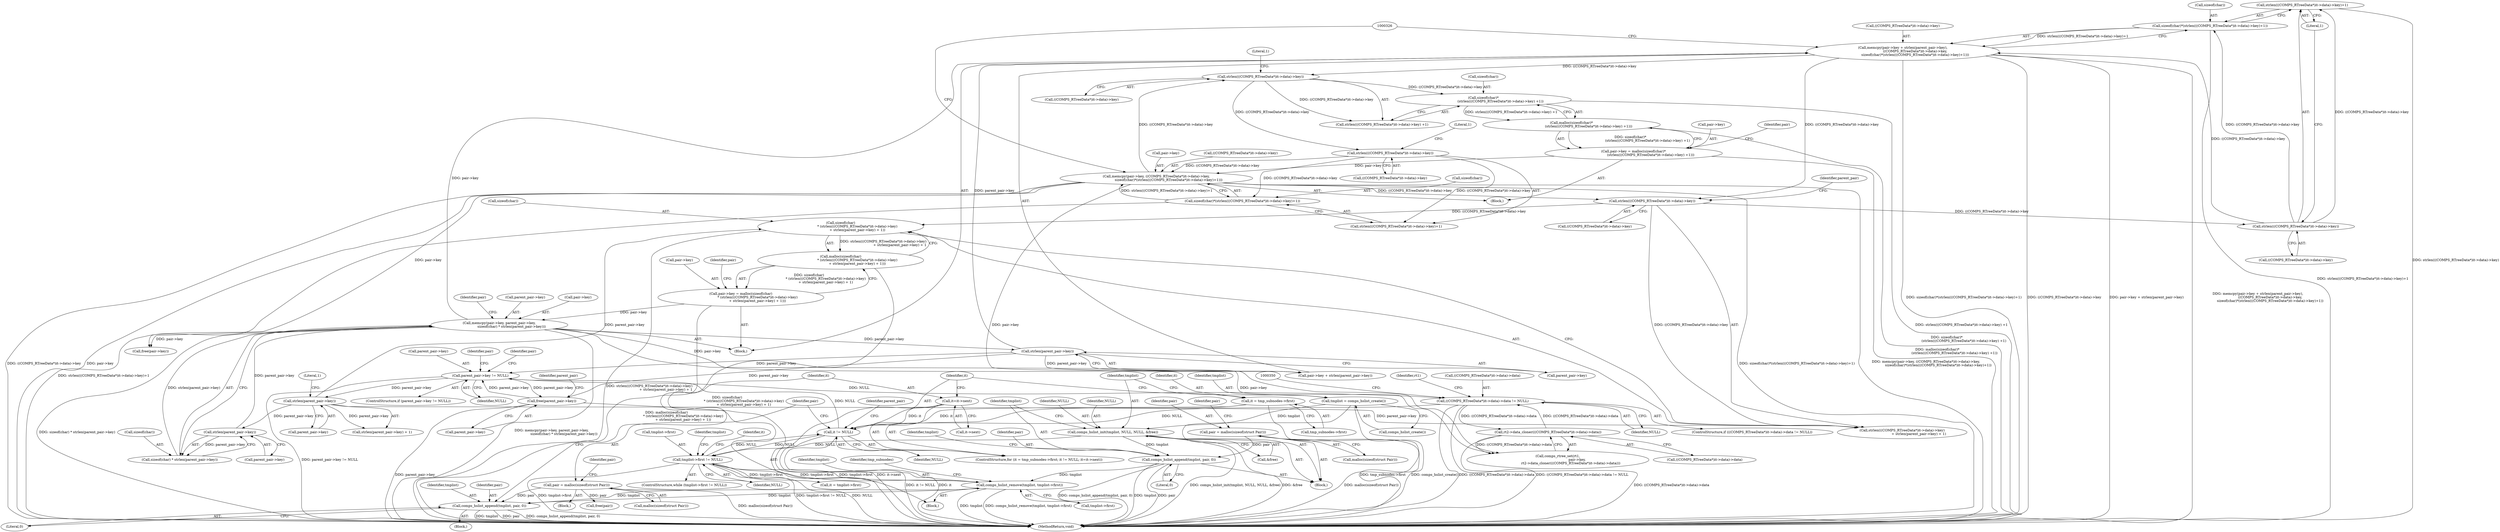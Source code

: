 digraph "0_libcomps_e3a5d056633677959ad924a51758876d415e7046_2@API" {
"1000268" [label="(Call,strlen(((COMPS_RTreeData*)it->data)->key)+1)"];
"1000269" [label="(Call,strlen(((COMPS_RTreeData*)it->data)->key))"];
"1000221" [label="(Call,strlen(((COMPS_RTreeData*)it->data)->key))"];
"1000249" [label="(Call,memcpy(pair->key + strlen(parent_pair->key),\n                       ((COMPS_RTreeData*)it->data)->key,\n                       sizeof(char)*(strlen(((COMPS_RTreeData*)it->data)->key)+1)))"];
"1000235" [label="(Call,memcpy(pair->key, parent_pair->key,\n                       sizeof(char) * strlen(parent_pair->key)))"];
"1000212" [label="(Call,pair->key = malloc(sizeof(char)\n                               * (strlen(((COMPS_RTreeData*)it->data)->key)\n                               + strlen(parent_pair->key) + 1)))"];
"1000216" [label="(Call,malloc(sizeof(char)\n                               * (strlen(((COMPS_RTreeData*)it->data)->key)\n                               + strlen(parent_pair->key) + 1)))"];
"1000217" [label="(Call,sizeof(char)\n                               * (strlen(((COMPS_RTreeData*)it->data)->key)\n                               + strlen(parent_pair->key) + 1))"];
"1000230" [label="(Call,strlen(parent_pair->key))"];
"1000206" [label="(Call,parent_pair->key != NULL)"];
"1000369" [label="(Call,free(parent_pair->key))"];
"1000254" [label="(Call,strlen(parent_pair->key))"];
"1000180" [label="(Call,it != NULL)"];
"1000183" [label="(Call,it=it->next)"];
"1000175" [label="(Call,it = tmp_subnodes->first)"];
"1000323" [label="(Call,((COMPS_RTreeData*)it->data)->data != NULL)"];
"1000338" [label="(Call,rt2->data_cloner(((COMPS_RTreeData*)it->data)->data))"];
"1000140" [label="(Call,tmplist->first != NULL)"];
"1000151" [label="(Call,comps_hslist_remove(tmplist, tmplist->first))"];
"1000357" [label="(Call,comps_hslist_append(tmplist, pair, 0))"];
"1000189" [label="(Call,pair = malloc(sizeof(struct Pair)))"];
"1000135" [label="(Call,comps_hslist_append(tmplist, pair, 0))"];
"1000129" [label="(Call,comps_hslist_init(tmplist, NULL, NULL, &free))"];
"1000126" [label="(Call,tmplist = comps_hslist_create())"];
"1000109" [label="(Call,pair = malloc(sizeof(struct Pair)))"];
"1000245" [label="(Call,strlen(parent_pair->key))"];
"1000242" [label="(Call,sizeof(char) * strlen(parent_pair->key))"];
"1000265" [label="(Call,sizeof(char)*(strlen(((COMPS_RTreeData*)it->data)->key)+1))"];
"1000298" [label="(Call,memcpy(pair->key, ((COMPS_RTreeData*)it->data)->key,\n                       sizeof(char)*(strlen(((COMPS_RTreeData*)it->data)->key)+1)))"];
"1000280" [label="(Call,pair->key = malloc(sizeof(char)*\n                                (strlen(((COMPS_RTreeData*)it->data)->key) +1)))"];
"1000284" [label="(Call,malloc(sizeof(char)*\n                                (strlen(((COMPS_RTreeData*)it->data)->key) +1)))"];
"1000285" [label="(Call,sizeof(char)*\n                                (strlen(((COMPS_RTreeData*)it->data)->key) +1))"];
"1000289" [label="(Call,strlen(((COMPS_RTreeData*)it->data)->key))"];
"1000313" [label="(Call,strlen(((COMPS_RTreeData*)it->data)->key))"];
"1000309" [label="(Call,sizeof(char)*(strlen(((COMPS_RTreeData*)it->data)->key)+1))"];
"1000104" [label="(Block,)"];
"1000110" [label="(Identifier,pair)"];
"1000281" [label="(Call,pair->key)"];
"1000270" [label="(Call,((COMPS_RTreeData*)it->data)->key)"];
"1000234" [label="(Literal,1)"];
"1000130" [label="(Identifier,tmplist)"];
"1000132" [label="(Identifier,NULL)"];
"1000268" [label="(Call,strlen(((COMPS_RTreeData*)it->data)->key)+1)"];
"1000180" [label="(Call,it != NULL)"];
"1000196" [label="(Identifier,pair)"];
"1000314" [label="(Call,((COMPS_RTreeData*)it->data)->key)"];
"1000242" [label="(Call,sizeof(char) * strlen(parent_pair->key))"];
"1000116" [label="(Identifier,pair)"];
"1000175" [label="(Call,it = tmp_subnodes->first)"];
"1000334" [label="(Identifier,rt1)"];
"1000378" [label="(MethodReturn,void)"];
"1000176" [label="(Identifier,it)"];
"1000131" [label="(Identifier,NULL)"];
"1000137" [label="(Identifier,pair)"];
"1000280" [label="(Call,pair->key = malloc(sizeof(char)*\n                                (strlen(((COMPS_RTreeData*)it->data)->key) +1)))"];
"1000212" [label="(Call,pair->key = malloc(sizeof(char)\n                               * (strlen(((COMPS_RTreeData*)it->data)->key)\n                               + strlen(parent_pair->key) + 1)))"];
"1000188" [label="(Block,)"];
"1000181" [label="(Identifier,it)"];
"1000321" [label="(Literal,1)"];
"1000285" [label="(Call,sizeof(char)*\n                                (strlen(((COMPS_RTreeData*)it->data)->key) +1))"];
"1000377" [label="(Identifier,tmplist)"];
"1000182" [label="(Identifier,NULL)"];
"1000152" [label="(Identifier,tmplist)"];
"1000246" [label="(Call,parent_pair->key)"];
"1000243" [label="(Call,sizeof(char))"];
"1000367" [label="(Call,free(pair))"];
"1000309" [label="(Call,sizeof(char)*(strlen(((COMPS_RTreeData*)it->data)->key)+1))"];
"1000331" [label="(Identifier,NULL)"];
"1000207" [label="(Call,parent_pair->key)"];
"1000222" [label="(Call,((COMPS_RTreeData*)it->data)->key)"];
"1000279" [label="(Block,)"];
"1000289" [label="(Call,strlen(((COMPS_RTreeData*)it->data)->key))"];
"1000126" [label="(Call,tmplist = comps_hslist_create())"];
"1000151" [label="(Call,comps_hslist_remove(tmplist, tmplist->first))"];
"1000313" [label="(Call,strlen(((COMPS_RTreeData*)it->data)->key))"];
"1000216" [label="(Call,malloc(sizeof(char)\n                               * (strlen(((COMPS_RTreeData*)it->data)->key)\n                               + strlen(parent_pair->key) + 1)))"];
"1000360" [label="(Literal,0)"];
"1000147" [label="(Identifier,it)"];
"1000239" [label="(Call,parent_pair->key)"];
"1000145" [label="(Block,)"];
"1000177" [label="(Call,tmp_subnodes->first)"];
"1000359" [label="(Identifier,pair)"];
"1000146" [label="(Call,it = tmplist->first)"];
"1000357" [label="(Call,comps_hslist_append(tmplist, pair, 0))"];
"1000220" [label="(Call,strlen(((COMPS_RTreeData*)it->data)->key)\n                               + strlen(parent_pair->key) + 1)"];
"1000356" [label="(Block,)"];
"1000286" [label="(Call,sizeof(char))"];
"1000111" [label="(Call,malloc(sizeof(struct Pair)))"];
"1000269" [label="(Call,strlen(((COMPS_RTreeData*)it->data)->key))"];
"1000133" [label="(Call,&free)"];
"1000312" [label="(Call,strlen(((COMPS_RTreeData*)it->data)->key)+1)"];
"1000370" [label="(Call,parent_pair->key)"];
"1000139" [label="(ControlStructure,while (tmplist->first != NULL))"];
"1000338" [label="(Call,rt2->data_cloner(((COMPS_RTreeData*)it->data)->data))"];
"1000374" [label="(Identifier,parent_pair)"];
"1000250" [label="(Call,pair->key + strlen(parent_pair->key))"];
"1000297" [label="(Literal,1)"];
"1000191" [label="(Call,malloc(sizeof(struct Pair)))"];
"1000333" [label="(Call,comps_rtree_set(rt1,\n                                    pair->key,\n                        rt2->data_cloner(((COMPS_RTreeData*)it->data)->data)))"];
"1000206" [label="(Call,parent_pair->key != NULL)"];
"1000153" [label="(Call,tmplist->first)"];
"1000236" [label="(Call,pair->key)"];
"1000277" [label="(Literal,1)"];
"1000230" [label="(Call,strlen(parent_pair->key))"];
"1000282" [label="(Identifier,pair)"];
"1000363" [label="(Call,free(pair->key))"];
"1000232" [label="(Identifier,parent_pair)"];
"1000358" [label="(Identifier,tmplist)"];
"1000218" [label="(Call,sizeof(char))"];
"1000221" [label="(Call,strlen(((COMPS_RTreeData*)it->data)->key))"];
"1000140" [label="(Call,tmplist->first != NULL)"];
"1000245" [label="(Call,strlen(parent_pair->key))"];
"1000324" [label="(Call,((COMPS_RTreeData*)it->data)->data)"];
"1000266" [label="(Call,sizeof(char))"];
"1000235" [label="(Call,memcpy(pair->key, parent_pair->key,\n                       sizeof(char) * strlen(parent_pair->key)))"];
"1000371" [label="(Identifier,parent_pair)"];
"1000129" [label="(Call,comps_hslist_init(tmplist, NULL, NULL, &free))"];
"1000135" [label="(Call,comps_hslist_append(tmplist, pair, 0))"];
"1000214" [label="(Identifier,pair)"];
"1000136" [label="(Identifier,tmplist)"];
"1000369" [label="(Call,free(parent_pair->key))"];
"1000249" [label="(Call,memcpy(pair->key + strlen(parent_pair->key),\n                       ((COMPS_RTreeData*)it->data)->key,\n                       sizeof(char)*(strlen(((COMPS_RTreeData*)it->data)->key)+1)))"];
"1000144" [label="(Identifier,NULL)"];
"1000184" [label="(Identifier,it)"];
"1000229" [label="(Call,strlen(parent_pair->key) + 1)"];
"1000339" [label="(Call,((COMPS_RTreeData*)it->data)->data)"];
"1000300" [label="(Identifier,pair)"];
"1000128" [label="(Call,comps_hslist_create())"];
"1000190" [label="(Identifier,pair)"];
"1000258" [label="(Call,((COMPS_RTreeData*)it->data)->key)"];
"1000138" [label="(Literal,0)"];
"1000322" [label="(ControlStructure,if (((COMPS_RTreeData*)it->data)->data != NULL))"];
"1000185" [label="(Call,it->next)"];
"1000157" [label="(Identifier,tmp_subnodes)"];
"1000211" [label="(Block,)"];
"1000183" [label="(Call,it=it->next)"];
"1000290" [label="(Call,((COMPS_RTreeData*)it->data)->key)"];
"1000255" [label="(Call,parent_pair->key)"];
"1000231" [label="(Call,parent_pair->key)"];
"1000299" [label="(Call,pair->key)"];
"1000298" [label="(Call,memcpy(pair->key, ((COMPS_RTreeData*)it->data)->key,\n                       sizeof(char)*(strlen(((COMPS_RTreeData*)it->data)->key)+1)))"];
"1000265" [label="(Call,sizeof(char)*(strlen(((COMPS_RTreeData*)it->data)->key)+1))"];
"1000310" [label="(Call,sizeof(char))"];
"1000205" [label="(ControlStructure,if (parent_pair->key != NULL))"];
"1000323" [label="(Call,((COMPS_RTreeData*)it->data)->data != NULL)"];
"1000284" [label="(Call,malloc(sizeof(char)*\n                                (strlen(((COMPS_RTreeData*)it->data)->key) +1)))"];
"1000174" [label="(ControlStructure,for (it = tmp_subnodes->first; it != NULL; it=it->next))"];
"1000210" [label="(Identifier,NULL)"];
"1000237" [label="(Identifier,pair)"];
"1000142" [label="(Identifier,tmplist)"];
"1000217" [label="(Call,sizeof(char)\n                               * (strlen(((COMPS_RTreeData*)it->data)->key)\n                               + strlen(parent_pair->key) + 1))"];
"1000213" [label="(Call,pair->key)"];
"1000252" [label="(Identifier,pair)"];
"1000109" [label="(Call,pair = malloc(sizeof(struct Pair)))"];
"1000127" [label="(Identifier,tmplist)"];
"1000141" [label="(Call,tmplist->first)"];
"1000302" [label="(Call,((COMPS_RTreeData*)it->data)->key)"];
"1000254" [label="(Call,strlen(parent_pair->key))"];
"1000189" [label="(Call,pair = malloc(sizeof(struct Pair)))"];
"1000288" [label="(Call,strlen(((COMPS_RTreeData*)it->data)->key) +1)"];
"1000268" -> "1000265"  [label="AST: "];
"1000268" -> "1000277"  [label="CFG: "];
"1000269" -> "1000268"  [label="AST: "];
"1000277" -> "1000268"  [label="AST: "];
"1000265" -> "1000268"  [label="CFG: "];
"1000268" -> "1000378"  [label="DDG: strlen(((COMPS_RTreeData*)it->data)->key)"];
"1000269" -> "1000268"  [label="DDG: ((COMPS_RTreeData*)it->data)->key"];
"1000269" -> "1000270"  [label="CFG: "];
"1000270" -> "1000269"  [label="AST: "];
"1000277" -> "1000269"  [label="CFG: "];
"1000269" -> "1000249"  [label="DDG: ((COMPS_RTreeData*)it->data)->key"];
"1000269" -> "1000265"  [label="DDG: ((COMPS_RTreeData*)it->data)->key"];
"1000221" -> "1000269"  [label="DDG: ((COMPS_RTreeData*)it->data)->key"];
"1000221" -> "1000220"  [label="AST: "];
"1000221" -> "1000222"  [label="CFG: "];
"1000222" -> "1000221"  [label="AST: "];
"1000232" -> "1000221"  [label="CFG: "];
"1000221" -> "1000217"  [label="DDG: ((COMPS_RTreeData*)it->data)->key"];
"1000221" -> "1000220"  [label="DDG: ((COMPS_RTreeData*)it->data)->key"];
"1000249" -> "1000221"  [label="DDG: ((COMPS_RTreeData*)it->data)->key"];
"1000298" -> "1000221"  [label="DDG: ((COMPS_RTreeData*)it->data)->key"];
"1000249" -> "1000211"  [label="AST: "];
"1000249" -> "1000265"  [label="CFG: "];
"1000250" -> "1000249"  [label="AST: "];
"1000258" -> "1000249"  [label="AST: "];
"1000265" -> "1000249"  [label="AST: "];
"1000326" -> "1000249"  [label="CFG: "];
"1000249" -> "1000378"  [label="DDG: sizeof(char)*(strlen(((COMPS_RTreeData*)it->data)->key)+1)"];
"1000249" -> "1000378"  [label="DDG: ((COMPS_RTreeData*)it->data)->key"];
"1000249" -> "1000378"  [label="DDG: pair->key + strlen(parent_pair->key)"];
"1000249" -> "1000378"  [label="DDG: memcpy(pair->key + strlen(parent_pair->key),\n                       ((COMPS_RTreeData*)it->data)->key,\n                       sizeof(char)*(strlen(((COMPS_RTreeData*)it->data)->key)+1))"];
"1000235" -> "1000249"  [label="DDG: pair->key"];
"1000254" -> "1000249"  [label="DDG: parent_pair->key"];
"1000265" -> "1000249"  [label="DDG: strlen(((COMPS_RTreeData*)it->data)->key)+1"];
"1000249" -> "1000289"  [label="DDG: ((COMPS_RTreeData*)it->data)->key"];
"1000235" -> "1000211"  [label="AST: "];
"1000235" -> "1000242"  [label="CFG: "];
"1000236" -> "1000235"  [label="AST: "];
"1000239" -> "1000235"  [label="AST: "];
"1000242" -> "1000235"  [label="AST: "];
"1000252" -> "1000235"  [label="CFG: "];
"1000235" -> "1000378"  [label="DDG: memcpy(pair->key, parent_pair->key,\n                       sizeof(char) * strlen(parent_pair->key))"];
"1000235" -> "1000378"  [label="DDG: sizeof(char) * strlen(parent_pair->key)"];
"1000212" -> "1000235"  [label="DDG: pair->key"];
"1000245" -> "1000235"  [label="DDG: parent_pair->key"];
"1000242" -> "1000235"  [label="DDG: strlen(parent_pair->key)"];
"1000235" -> "1000250"  [label="DDG: pair->key"];
"1000235" -> "1000254"  [label="DDG: parent_pair->key"];
"1000235" -> "1000333"  [label="DDG: pair->key"];
"1000235" -> "1000363"  [label="DDG: pair->key"];
"1000212" -> "1000211"  [label="AST: "];
"1000212" -> "1000216"  [label="CFG: "];
"1000213" -> "1000212"  [label="AST: "];
"1000216" -> "1000212"  [label="AST: "];
"1000237" -> "1000212"  [label="CFG: "];
"1000212" -> "1000378"  [label="DDG: malloc(sizeof(char)\n                               * (strlen(((COMPS_RTreeData*)it->data)->key)\n                               + strlen(parent_pair->key) + 1))"];
"1000216" -> "1000212"  [label="DDG: sizeof(char)\n                               * (strlen(((COMPS_RTreeData*)it->data)->key)\n                               + strlen(parent_pair->key) + 1)"];
"1000216" -> "1000217"  [label="CFG: "];
"1000217" -> "1000216"  [label="AST: "];
"1000216" -> "1000378"  [label="DDG: sizeof(char)\n                               * (strlen(((COMPS_RTreeData*)it->data)->key)\n                               + strlen(parent_pair->key) + 1)"];
"1000217" -> "1000216"  [label="DDG: strlen(((COMPS_RTreeData*)it->data)->key)\n                               + strlen(parent_pair->key) + 1"];
"1000217" -> "1000220"  [label="CFG: "];
"1000218" -> "1000217"  [label="AST: "];
"1000220" -> "1000217"  [label="AST: "];
"1000217" -> "1000378"  [label="DDG: strlen(((COMPS_RTreeData*)it->data)->key)\n                               + strlen(parent_pair->key) + 1"];
"1000230" -> "1000217"  [label="DDG: parent_pair->key"];
"1000230" -> "1000229"  [label="AST: "];
"1000230" -> "1000231"  [label="CFG: "];
"1000231" -> "1000230"  [label="AST: "];
"1000234" -> "1000230"  [label="CFG: "];
"1000230" -> "1000220"  [label="DDG: parent_pair->key"];
"1000230" -> "1000229"  [label="DDG: parent_pair->key"];
"1000206" -> "1000230"  [label="DDG: parent_pair->key"];
"1000230" -> "1000245"  [label="DDG: parent_pair->key"];
"1000206" -> "1000205"  [label="AST: "];
"1000206" -> "1000210"  [label="CFG: "];
"1000207" -> "1000206"  [label="AST: "];
"1000210" -> "1000206"  [label="AST: "];
"1000214" -> "1000206"  [label="CFG: "];
"1000282" -> "1000206"  [label="CFG: "];
"1000206" -> "1000378"  [label="DDG: parent_pair->key != NULL"];
"1000369" -> "1000206"  [label="DDG: parent_pair->key"];
"1000254" -> "1000206"  [label="DDG: parent_pair->key"];
"1000180" -> "1000206"  [label="DDG: NULL"];
"1000206" -> "1000323"  [label="DDG: NULL"];
"1000206" -> "1000369"  [label="DDG: parent_pair->key"];
"1000369" -> "1000145"  [label="AST: "];
"1000369" -> "1000370"  [label="CFG: "];
"1000370" -> "1000369"  [label="AST: "];
"1000374" -> "1000369"  [label="CFG: "];
"1000369" -> "1000378"  [label="DDG: parent_pair->key"];
"1000254" -> "1000369"  [label="DDG: parent_pair->key"];
"1000254" -> "1000250"  [label="AST: "];
"1000254" -> "1000255"  [label="CFG: "];
"1000255" -> "1000254"  [label="AST: "];
"1000250" -> "1000254"  [label="CFG: "];
"1000254" -> "1000250"  [label="DDG: parent_pair->key"];
"1000180" -> "1000174"  [label="AST: "];
"1000180" -> "1000182"  [label="CFG: "];
"1000181" -> "1000180"  [label="AST: "];
"1000182" -> "1000180"  [label="AST: "];
"1000190" -> "1000180"  [label="CFG: "];
"1000371" -> "1000180"  [label="CFG: "];
"1000180" -> "1000378"  [label="DDG: it"];
"1000180" -> "1000378"  [label="DDG: it != NULL"];
"1000180" -> "1000140"  [label="DDG: NULL"];
"1000183" -> "1000180"  [label="DDG: it"];
"1000175" -> "1000180"  [label="DDG: it"];
"1000323" -> "1000180"  [label="DDG: NULL"];
"1000140" -> "1000180"  [label="DDG: NULL"];
"1000183" -> "1000174"  [label="AST: "];
"1000183" -> "1000185"  [label="CFG: "];
"1000184" -> "1000183"  [label="AST: "];
"1000185" -> "1000183"  [label="AST: "];
"1000181" -> "1000183"  [label="CFG: "];
"1000183" -> "1000378"  [label="DDG: it->next"];
"1000175" -> "1000174"  [label="AST: "];
"1000175" -> "1000177"  [label="CFG: "];
"1000176" -> "1000175"  [label="AST: "];
"1000177" -> "1000175"  [label="AST: "];
"1000181" -> "1000175"  [label="CFG: "];
"1000175" -> "1000378"  [label="DDG: tmp_subnodes->first"];
"1000323" -> "1000322"  [label="AST: "];
"1000323" -> "1000331"  [label="CFG: "];
"1000324" -> "1000323"  [label="AST: "];
"1000331" -> "1000323"  [label="AST: "];
"1000334" -> "1000323"  [label="CFG: "];
"1000350" -> "1000323"  [label="CFG: "];
"1000323" -> "1000378"  [label="DDG: ((COMPS_RTreeData*)it->data)->data"];
"1000323" -> "1000378"  [label="DDG: ((COMPS_RTreeData*)it->data)->data != NULL"];
"1000338" -> "1000323"  [label="DDG: ((COMPS_RTreeData*)it->data)->data"];
"1000323" -> "1000338"  [label="DDG: ((COMPS_RTreeData*)it->data)->data"];
"1000338" -> "1000333"  [label="AST: "];
"1000338" -> "1000339"  [label="CFG: "];
"1000339" -> "1000338"  [label="AST: "];
"1000333" -> "1000338"  [label="CFG: "];
"1000338" -> "1000378"  [label="DDG: ((COMPS_RTreeData*)it->data)->data"];
"1000338" -> "1000333"  [label="DDG: ((COMPS_RTreeData*)it->data)->data"];
"1000140" -> "1000139"  [label="AST: "];
"1000140" -> "1000144"  [label="CFG: "];
"1000141" -> "1000140"  [label="AST: "];
"1000144" -> "1000140"  [label="AST: "];
"1000147" -> "1000140"  [label="CFG: "];
"1000377" -> "1000140"  [label="CFG: "];
"1000140" -> "1000378"  [label="DDG: tmplist->first"];
"1000140" -> "1000378"  [label="DDG: tmplist->first != NULL"];
"1000140" -> "1000378"  [label="DDG: NULL"];
"1000151" -> "1000140"  [label="DDG: tmplist->first"];
"1000129" -> "1000140"  [label="DDG: NULL"];
"1000140" -> "1000146"  [label="DDG: tmplist->first"];
"1000140" -> "1000151"  [label="DDG: tmplist->first"];
"1000151" -> "1000145"  [label="AST: "];
"1000151" -> "1000153"  [label="CFG: "];
"1000152" -> "1000151"  [label="AST: "];
"1000153" -> "1000151"  [label="AST: "];
"1000157" -> "1000151"  [label="CFG: "];
"1000151" -> "1000378"  [label="DDG: comps_hslist_remove(tmplist, tmplist->first)"];
"1000151" -> "1000378"  [label="DDG: tmplist"];
"1000357" -> "1000151"  [label="DDG: tmplist"];
"1000135" -> "1000151"  [label="DDG: tmplist"];
"1000151" -> "1000357"  [label="DDG: tmplist"];
"1000357" -> "1000356"  [label="AST: "];
"1000357" -> "1000360"  [label="CFG: "];
"1000358" -> "1000357"  [label="AST: "];
"1000359" -> "1000357"  [label="AST: "];
"1000360" -> "1000357"  [label="AST: "];
"1000184" -> "1000357"  [label="CFG: "];
"1000357" -> "1000378"  [label="DDG: comps_hslist_append(tmplist, pair, 0)"];
"1000357" -> "1000378"  [label="DDG: tmplist"];
"1000357" -> "1000378"  [label="DDG: pair"];
"1000189" -> "1000357"  [label="DDG: pair"];
"1000189" -> "1000188"  [label="AST: "];
"1000189" -> "1000191"  [label="CFG: "];
"1000190" -> "1000189"  [label="AST: "];
"1000191" -> "1000189"  [label="AST: "];
"1000196" -> "1000189"  [label="CFG: "];
"1000189" -> "1000378"  [label="DDG: malloc(sizeof(struct Pair))"];
"1000189" -> "1000367"  [label="DDG: pair"];
"1000135" -> "1000104"  [label="AST: "];
"1000135" -> "1000138"  [label="CFG: "];
"1000136" -> "1000135"  [label="AST: "];
"1000137" -> "1000135"  [label="AST: "];
"1000138" -> "1000135"  [label="AST: "];
"1000142" -> "1000135"  [label="CFG: "];
"1000135" -> "1000378"  [label="DDG: comps_hslist_append(tmplist, pair, 0)"];
"1000135" -> "1000378"  [label="DDG: tmplist"];
"1000135" -> "1000378"  [label="DDG: pair"];
"1000129" -> "1000135"  [label="DDG: tmplist"];
"1000109" -> "1000135"  [label="DDG: pair"];
"1000129" -> "1000104"  [label="AST: "];
"1000129" -> "1000133"  [label="CFG: "];
"1000130" -> "1000129"  [label="AST: "];
"1000131" -> "1000129"  [label="AST: "];
"1000132" -> "1000129"  [label="AST: "];
"1000133" -> "1000129"  [label="AST: "];
"1000136" -> "1000129"  [label="CFG: "];
"1000129" -> "1000378"  [label="DDG: comps_hslist_init(tmplist, NULL, NULL, &free)"];
"1000129" -> "1000378"  [label="DDG: &free"];
"1000126" -> "1000129"  [label="DDG: tmplist"];
"1000126" -> "1000104"  [label="AST: "];
"1000126" -> "1000128"  [label="CFG: "];
"1000127" -> "1000126"  [label="AST: "];
"1000128" -> "1000126"  [label="AST: "];
"1000130" -> "1000126"  [label="CFG: "];
"1000126" -> "1000378"  [label="DDG: comps_hslist_create()"];
"1000109" -> "1000104"  [label="AST: "];
"1000109" -> "1000111"  [label="CFG: "];
"1000110" -> "1000109"  [label="AST: "];
"1000111" -> "1000109"  [label="AST: "];
"1000116" -> "1000109"  [label="CFG: "];
"1000109" -> "1000378"  [label="DDG: malloc(sizeof(struct Pair))"];
"1000245" -> "1000242"  [label="AST: "];
"1000245" -> "1000246"  [label="CFG: "];
"1000246" -> "1000245"  [label="AST: "];
"1000242" -> "1000245"  [label="CFG: "];
"1000245" -> "1000242"  [label="DDG: parent_pair->key"];
"1000243" -> "1000242"  [label="AST: "];
"1000266" -> "1000265"  [label="AST: "];
"1000265" -> "1000378"  [label="DDG: strlen(((COMPS_RTreeData*)it->data)->key)+1"];
"1000298" -> "1000279"  [label="AST: "];
"1000298" -> "1000309"  [label="CFG: "];
"1000299" -> "1000298"  [label="AST: "];
"1000302" -> "1000298"  [label="AST: "];
"1000309" -> "1000298"  [label="AST: "];
"1000326" -> "1000298"  [label="CFG: "];
"1000298" -> "1000378"  [label="DDG: pair->key"];
"1000298" -> "1000378"  [label="DDG: sizeof(char)*(strlen(((COMPS_RTreeData*)it->data)->key)+1)"];
"1000298" -> "1000378"  [label="DDG: memcpy(pair->key, ((COMPS_RTreeData*)it->data)->key,\n                       sizeof(char)*(strlen(((COMPS_RTreeData*)it->data)->key)+1))"];
"1000298" -> "1000378"  [label="DDG: ((COMPS_RTreeData*)it->data)->key"];
"1000298" -> "1000289"  [label="DDG: ((COMPS_RTreeData*)it->data)->key"];
"1000280" -> "1000298"  [label="DDG: pair->key"];
"1000313" -> "1000298"  [label="DDG: ((COMPS_RTreeData*)it->data)->key"];
"1000309" -> "1000298"  [label="DDG: strlen(((COMPS_RTreeData*)it->data)->key)+1"];
"1000298" -> "1000333"  [label="DDG: pair->key"];
"1000298" -> "1000363"  [label="DDG: pair->key"];
"1000280" -> "1000279"  [label="AST: "];
"1000280" -> "1000284"  [label="CFG: "];
"1000281" -> "1000280"  [label="AST: "];
"1000284" -> "1000280"  [label="AST: "];
"1000300" -> "1000280"  [label="CFG: "];
"1000280" -> "1000378"  [label="DDG: malloc(sizeof(char)*\n                                (strlen(((COMPS_RTreeData*)it->data)->key) +1))"];
"1000284" -> "1000280"  [label="DDG: sizeof(char)*\n                                (strlen(((COMPS_RTreeData*)it->data)->key) +1)"];
"1000284" -> "1000285"  [label="CFG: "];
"1000285" -> "1000284"  [label="AST: "];
"1000284" -> "1000378"  [label="DDG: sizeof(char)*\n                                (strlen(((COMPS_RTreeData*)it->data)->key) +1)"];
"1000285" -> "1000284"  [label="DDG: strlen(((COMPS_RTreeData*)it->data)->key) +1"];
"1000285" -> "1000288"  [label="CFG: "];
"1000286" -> "1000285"  [label="AST: "];
"1000288" -> "1000285"  [label="AST: "];
"1000285" -> "1000378"  [label="DDG: strlen(((COMPS_RTreeData*)it->data)->key) +1"];
"1000289" -> "1000285"  [label="DDG: ((COMPS_RTreeData*)it->data)->key"];
"1000289" -> "1000288"  [label="AST: "];
"1000289" -> "1000290"  [label="CFG: "];
"1000290" -> "1000289"  [label="AST: "];
"1000297" -> "1000289"  [label="CFG: "];
"1000289" -> "1000288"  [label="DDG: ((COMPS_RTreeData*)it->data)->key"];
"1000289" -> "1000313"  [label="DDG: ((COMPS_RTreeData*)it->data)->key"];
"1000313" -> "1000312"  [label="AST: "];
"1000313" -> "1000314"  [label="CFG: "];
"1000314" -> "1000313"  [label="AST: "];
"1000321" -> "1000313"  [label="CFG: "];
"1000313" -> "1000309"  [label="DDG: ((COMPS_RTreeData*)it->data)->key"];
"1000313" -> "1000312"  [label="DDG: ((COMPS_RTreeData*)it->data)->key"];
"1000309" -> "1000312"  [label="CFG: "];
"1000310" -> "1000309"  [label="AST: "];
"1000312" -> "1000309"  [label="AST: "];
"1000309" -> "1000378"  [label="DDG: strlen(((COMPS_RTreeData*)it->data)->key)+1"];
}
